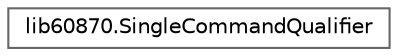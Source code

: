 digraph "Graphical Class Hierarchy"
{
 // LATEX_PDF_SIZE
  bgcolor="transparent";
  edge [fontname=Helvetica,fontsize=10,labelfontname=Helvetica,labelfontsize=10];
  node [fontname=Helvetica,fontsize=10,shape=box,height=0.2,width=0.4];
  rankdir="LR";
  Node0 [id="Node000000",label="lib60870.SingleCommandQualifier",height=0.2,width=0.4,color="grey40", fillcolor="white", style="filled",URL="$classlib60870_1_1_single_command_qualifier.html",tooltip=" "];
}

